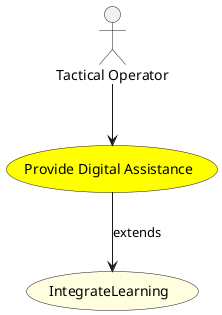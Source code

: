 @startuml


usecase "Provide Digital Assistance" as ProvideDigitalAssistance #yellow

Actor "Tactical Operator" as TacticalOperator

TacticalOperator --> ProvideDigitalAssistance







usecase "IntegrateLearning" as IntegrateLearning #lightyellow

ProvideDigitalAssistance --> IntegrateLearning : extends





@enduml
